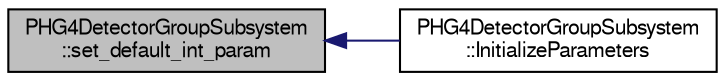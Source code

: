 digraph "PHG4DetectorGroupSubsystem::set_default_int_param"
{
  bgcolor="transparent";
  edge [fontname="FreeSans",fontsize="10",labelfontname="FreeSans",labelfontsize="10"];
  node [fontname="FreeSans",fontsize="10",shape=record];
  rankdir="LR";
  Node1 [label="PHG4DetectorGroupSubsystem\l::set_default_int_param",height=0.2,width=0.4,color="black", fillcolor="grey75", style="filled" fontcolor="black"];
  Node1 -> Node2 [dir="back",color="midnightblue",fontsize="10",style="solid",fontname="FreeSans"];
  Node2 [label="PHG4DetectorGroupSubsystem\l::InitializeParameters",height=0.2,width=0.4,color="black",URL="$d7/d7f/classPHG4DetectorGroupSubsystem.html#a98770d45ac9f2b315edd6eaae1236c50"];
}
